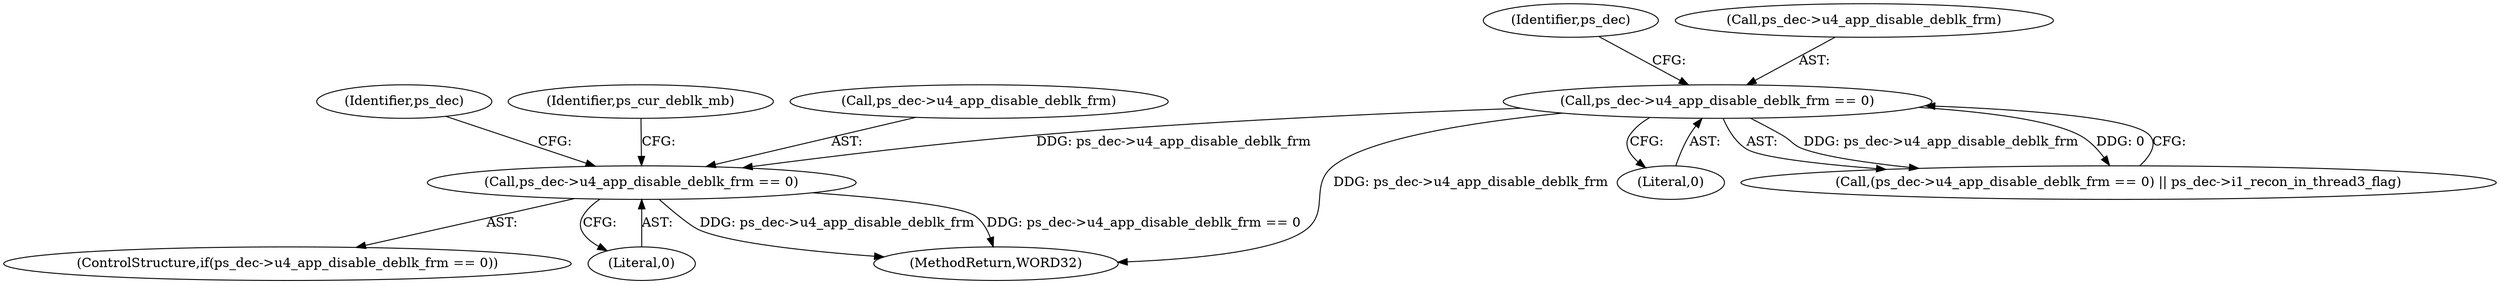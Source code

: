 digraph "0_Android_a78887bcffbc2995cf9ed72e0697acf560875e9e_1@pointer" {
"1001068" [label="(Call,ps_dec->u4_app_disable_deblk_frm == 0)"];
"1000457" [label="(Call,ps_dec->u4_app_disable_deblk_frm == 0)"];
"1000463" [label="(Identifier,ps_dec)"];
"1001068" [label="(Call,ps_dec->u4_app_disable_deblk_frm == 0)"];
"1000458" [label="(Call,ps_dec->u4_app_disable_deblk_frm)"];
"1000461" [label="(Literal,0)"];
"1001067" [label="(ControlStructure,if(ps_dec->u4_app_disable_deblk_frm == 0))"];
"1001085" [label="(Identifier,ps_dec)"];
"1001072" [label="(Literal,0)"];
"1001350" [label="(MethodReturn,WORD32)"];
"1000457" [label="(Call,ps_dec->u4_app_disable_deblk_frm == 0)"];
"1000456" [label="(Call,(ps_dec->u4_app_disable_deblk_frm == 0) || ps_dec->i1_recon_in_thread3_flag)"];
"1001075" [label="(Identifier,ps_cur_deblk_mb)"];
"1001069" [label="(Call,ps_dec->u4_app_disable_deblk_frm)"];
"1001068" -> "1001067"  [label="AST: "];
"1001068" -> "1001072"  [label="CFG: "];
"1001069" -> "1001068"  [label="AST: "];
"1001072" -> "1001068"  [label="AST: "];
"1001075" -> "1001068"  [label="CFG: "];
"1001085" -> "1001068"  [label="CFG: "];
"1001068" -> "1001350"  [label="DDG: ps_dec->u4_app_disable_deblk_frm"];
"1001068" -> "1001350"  [label="DDG: ps_dec->u4_app_disable_deblk_frm == 0"];
"1000457" -> "1001068"  [label="DDG: ps_dec->u4_app_disable_deblk_frm"];
"1000457" -> "1000456"  [label="AST: "];
"1000457" -> "1000461"  [label="CFG: "];
"1000458" -> "1000457"  [label="AST: "];
"1000461" -> "1000457"  [label="AST: "];
"1000463" -> "1000457"  [label="CFG: "];
"1000456" -> "1000457"  [label="CFG: "];
"1000457" -> "1001350"  [label="DDG: ps_dec->u4_app_disable_deblk_frm"];
"1000457" -> "1000456"  [label="DDG: ps_dec->u4_app_disable_deblk_frm"];
"1000457" -> "1000456"  [label="DDG: 0"];
}
